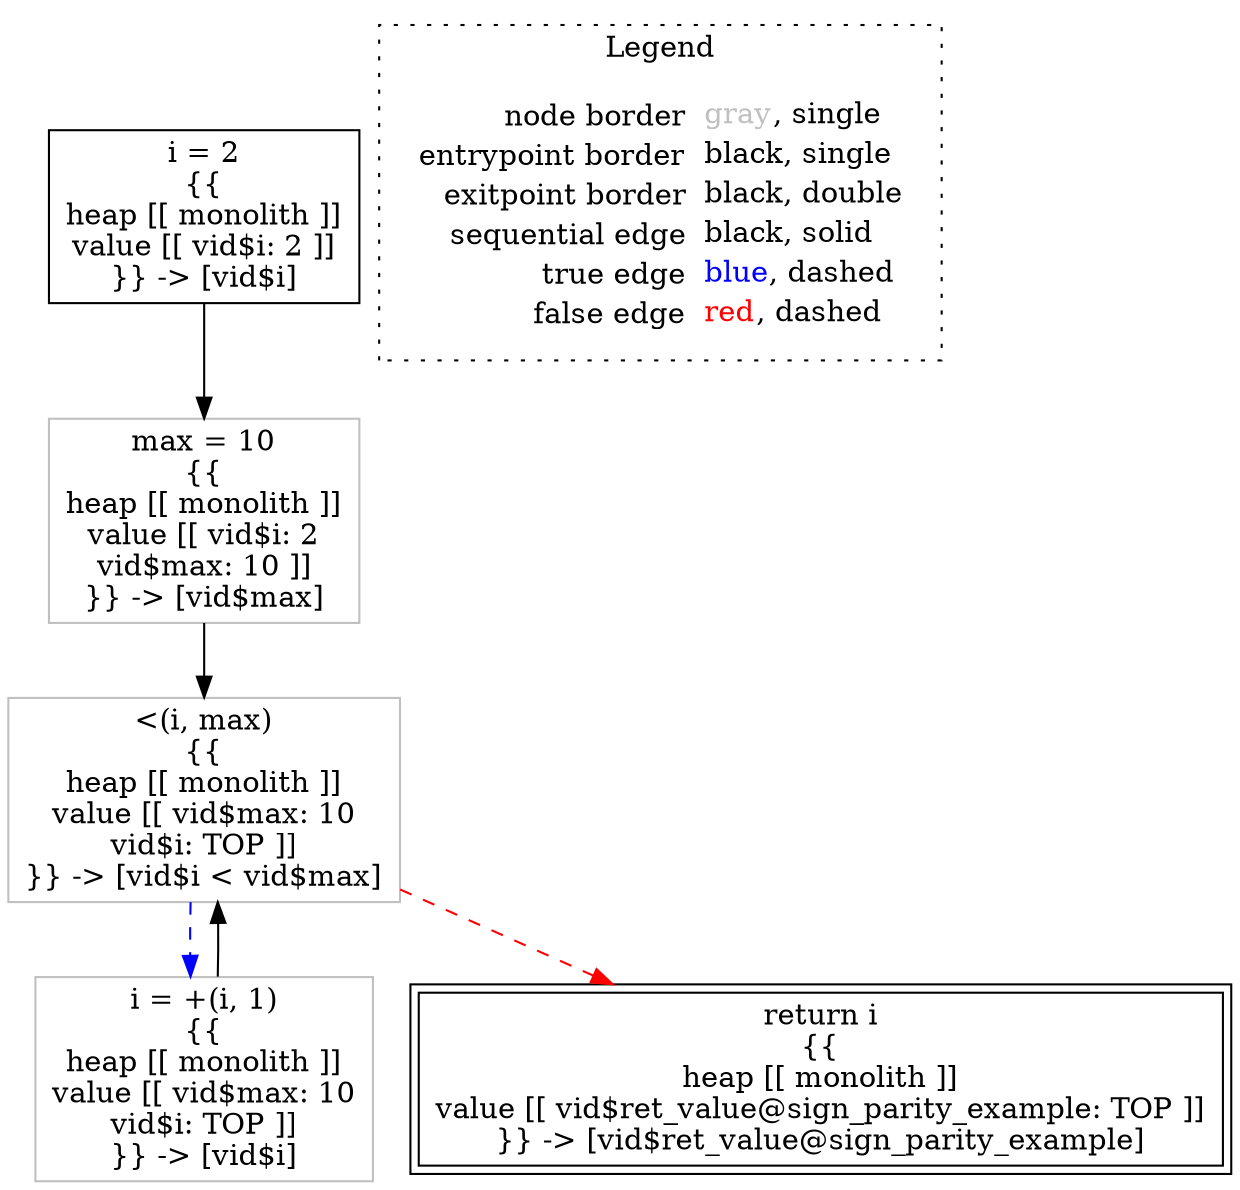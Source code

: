 digraph {
	"node0" [shape="rect",color="black",label=<i = 2<BR/>{{<BR/>heap [[ monolith ]]<BR/>value [[ vid$i: 2 ]]<BR/>}} -&gt; [vid$i]>];
	"node1" [shape="rect",color="gray",label=<max = 10<BR/>{{<BR/>heap [[ monolith ]]<BR/>value [[ vid$i: 2<BR/>vid$max: 10 ]]<BR/>}} -&gt; [vid$max]>];
	"node2" [shape="rect",color="gray",label=<i = +(i, 1)<BR/>{{<BR/>heap [[ monolith ]]<BR/>value [[ vid$max: 10<BR/>vid$i: TOP ]]<BR/>}} -&gt; [vid$i]>];
	"node3" [shape="rect",color="gray",label=<&lt;(i, max)<BR/>{{<BR/>heap [[ monolith ]]<BR/>value [[ vid$max: 10<BR/>vid$i: TOP ]]<BR/>}} -&gt; [vid$i &lt; vid$max]>];
	"node4" [shape="rect",color="black",peripheries="2",label=<return i<BR/>{{<BR/>heap [[ monolith ]]<BR/>value [[ vid$ret_value@sign_parity_example: TOP ]]<BR/>}} -&gt; [vid$ret_value@sign_parity_example]>];
	"node0" -> "node1" [color="black"];
	"node1" -> "node3" [color="black"];
	"node2" -> "node3" [color="black"];
	"node3" -> "node2" [color="blue",style="dashed"];
	"node3" -> "node4" [color="red",style="dashed"];
subgraph cluster_legend {
	label="Legend";
	style=dotted;
	node [shape=plaintext];
	"legend" [label=<<table border="0" cellpadding="2" cellspacing="0" cellborder="0"><tr><td align="right">node border&nbsp;</td><td align="left"><font color="gray">gray</font>, single</td></tr><tr><td align="right">entrypoint border&nbsp;</td><td align="left"><font color="black">black</font>, single</td></tr><tr><td align="right">exitpoint border&nbsp;</td><td align="left"><font color="black">black</font>, double</td></tr><tr><td align="right">sequential edge&nbsp;</td><td align="left"><font color="black">black</font>, solid</td></tr><tr><td align="right">true edge&nbsp;</td><td align="left"><font color="blue">blue</font>, dashed</td></tr><tr><td align="right">false edge&nbsp;</td><td align="left"><font color="red">red</font>, dashed</td></tr></table>>];
}

}
